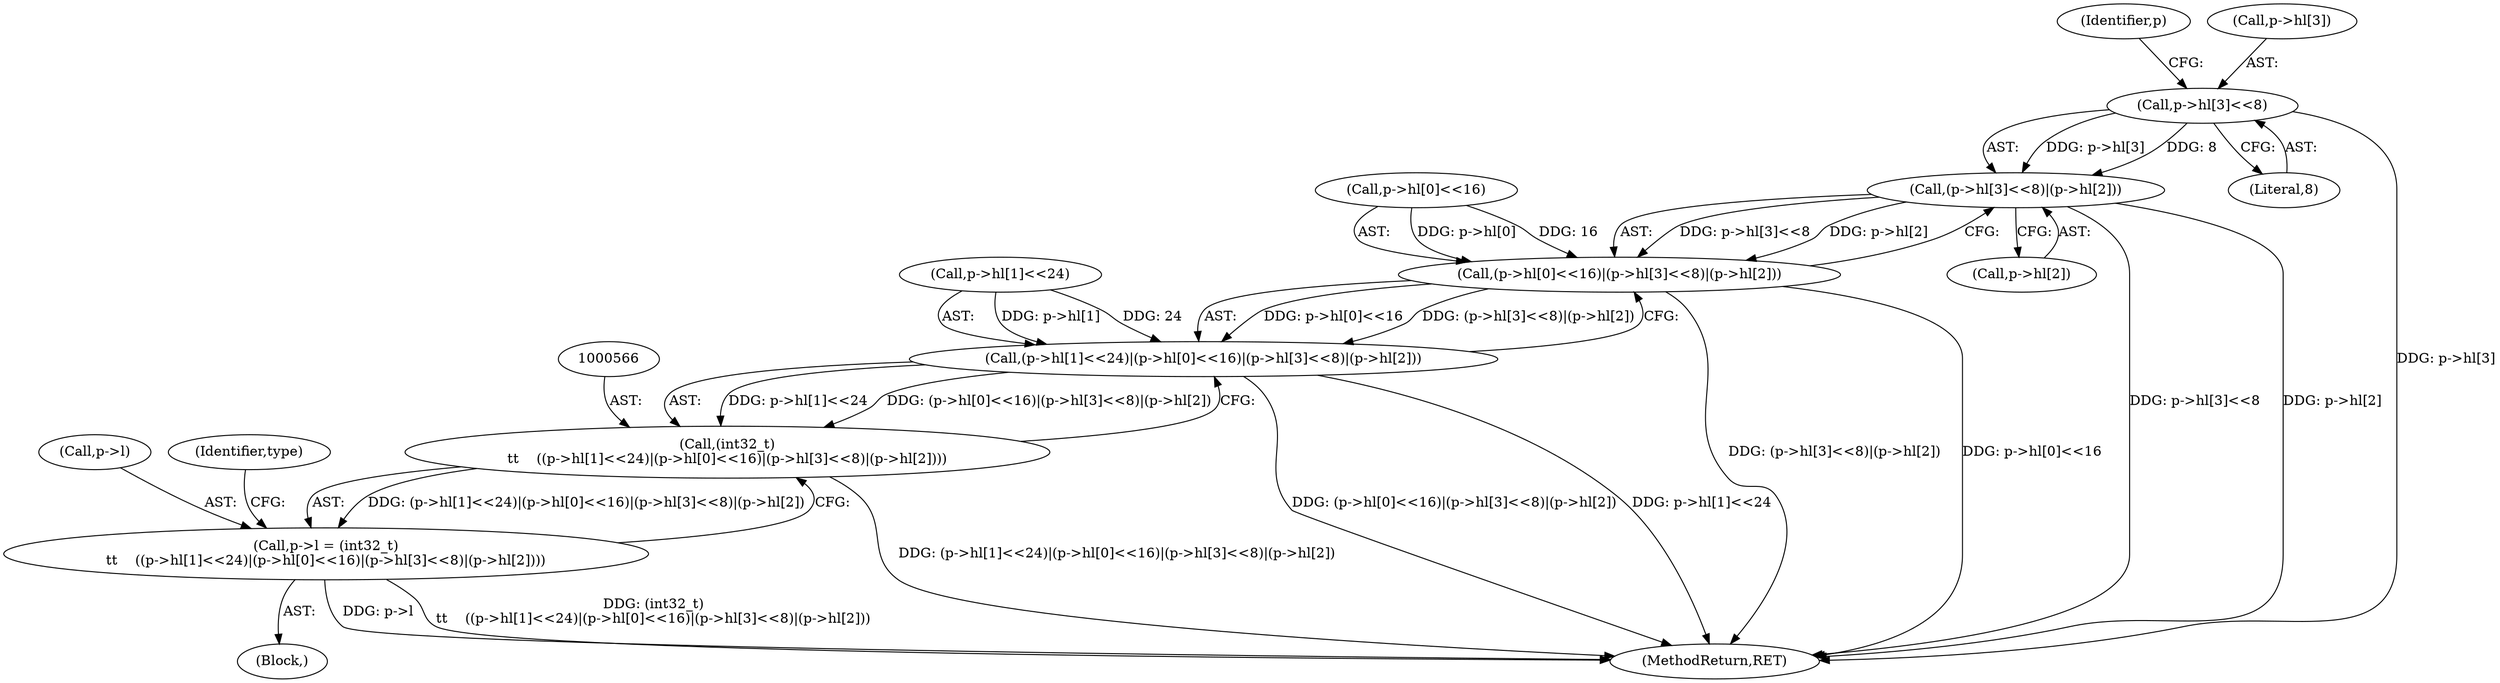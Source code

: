 digraph "0_file_27a14bc7ba285a0a5ebfdb55e54001aa11932b08@array" {
"1000584" [label="(Call,p->hl[3]<<8)"];
"1000583" [label="(Call,(p->hl[3]<<8)|(p->hl[2]))"];
"1000575" [label="(Call,(p->hl[0]<<16)|(p->hl[3]<<8)|(p->hl[2]))"];
"1000567" [label="(Call,(p->hl[1]<<24)|(p->hl[0]<<16)|(p->hl[3]<<8)|(p->hl[2]))"];
"1000565" [label="(Call,(int32_t)\n\t\t    ((p->hl[1]<<24)|(p->hl[0]<<16)|(p->hl[3]<<8)|(p->hl[2])))"];
"1000561" [label="(Call,p->l = (int32_t)\n\t\t    ((p->hl[1]<<24)|(p->hl[0]<<16)|(p->hl[3]<<8)|(p->hl[2])))"];
"1000593" [label="(Identifier,p)"];
"1000585" [label="(Call,p->hl[3])"];
"1000575" [label="(Call,(p->hl[0]<<16)|(p->hl[3]<<8)|(p->hl[2]))"];
"1000584" [label="(Call,p->hl[3]<<8)"];
"1000568" [label="(Call,p->hl[1]<<24)"];
"1000561" [label="(Call,p->l = (int32_t)\n\t\t    ((p->hl[1]<<24)|(p->hl[0]<<16)|(p->hl[3]<<8)|(p->hl[2])))"];
"1000565" [label="(Call,(int32_t)\n\t\t    ((p->hl[1]<<24)|(p->hl[0]<<16)|(p->hl[3]<<8)|(p->hl[2])))"];
"1000590" [label="(Literal,8)"];
"1000591" [label="(Call,p->hl[2])"];
"1000583" [label="(Call,(p->hl[3]<<8)|(p->hl[2]))"];
"1000576" [label="(Call,p->hl[0]<<16)"];
"1000902" [label="(MethodReturn,RET)"];
"1000562" [label="(Call,p->l)"];
"1000598" [label="(Identifier,type)"];
"1000567" [label="(Call,(p->hl[1]<<24)|(p->hl[0]<<16)|(p->hl[3]<<8)|(p->hl[2]))"];
"1000122" [label="(Block,)"];
"1000584" -> "1000583"  [label="AST: "];
"1000584" -> "1000590"  [label="CFG: "];
"1000585" -> "1000584"  [label="AST: "];
"1000590" -> "1000584"  [label="AST: "];
"1000593" -> "1000584"  [label="CFG: "];
"1000584" -> "1000902"  [label="DDG: p->hl[3]"];
"1000584" -> "1000583"  [label="DDG: p->hl[3]"];
"1000584" -> "1000583"  [label="DDG: 8"];
"1000583" -> "1000575"  [label="AST: "];
"1000583" -> "1000591"  [label="CFG: "];
"1000591" -> "1000583"  [label="AST: "];
"1000575" -> "1000583"  [label="CFG: "];
"1000583" -> "1000902"  [label="DDG: p->hl[3]<<8"];
"1000583" -> "1000902"  [label="DDG: p->hl[2]"];
"1000583" -> "1000575"  [label="DDG: p->hl[3]<<8"];
"1000583" -> "1000575"  [label="DDG: p->hl[2]"];
"1000575" -> "1000567"  [label="AST: "];
"1000576" -> "1000575"  [label="AST: "];
"1000567" -> "1000575"  [label="CFG: "];
"1000575" -> "1000902"  [label="DDG: (p->hl[3]<<8)|(p->hl[2])"];
"1000575" -> "1000902"  [label="DDG: p->hl[0]<<16"];
"1000575" -> "1000567"  [label="DDG: p->hl[0]<<16"];
"1000575" -> "1000567"  [label="DDG: (p->hl[3]<<8)|(p->hl[2])"];
"1000576" -> "1000575"  [label="DDG: p->hl[0]"];
"1000576" -> "1000575"  [label="DDG: 16"];
"1000567" -> "1000565"  [label="AST: "];
"1000568" -> "1000567"  [label="AST: "];
"1000565" -> "1000567"  [label="CFG: "];
"1000567" -> "1000902"  [label="DDG: (p->hl[0]<<16)|(p->hl[3]<<8)|(p->hl[2])"];
"1000567" -> "1000902"  [label="DDG: p->hl[1]<<24"];
"1000567" -> "1000565"  [label="DDG: p->hl[1]<<24"];
"1000567" -> "1000565"  [label="DDG: (p->hl[0]<<16)|(p->hl[3]<<8)|(p->hl[2])"];
"1000568" -> "1000567"  [label="DDG: p->hl[1]"];
"1000568" -> "1000567"  [label="DDG: 24"];
"1000565" -> "1000561"  [label="AST: "];
"1000566" -> "1000565"  [label="AST: "];
"1000561" -> "1000565"  [label="CFG: "];
"1000565" -> "1000902"  [label="DDG: (p->hl[1]<<24)|(p->hl[0]<<16)|(p->hl[3]<<8)|(p->hl[2])"];
"1000565" -> "1000561"  [label="DDG: (p->hl[1]<<24)|(p->hl[0]<<16)|(p->hl[3]<<8)|(p->hl[2])"];
"1000561" -> "1000122"  [label="AST: "];
"1000562" -> "1000561"  [label="AST: "];
"1000598" -> "1000561"  [label="CFG: "];
"1000561" -> "1000902"  [label="DDG: p->l"];
"1000561" -> "1000902"  [label="DDG: (int32_t)\n\t\t    ((p->hl[1]<<24)|(p->hl[0]<<16)|(p->hl[3]<<8)|(p->hl[2]))"];
}

